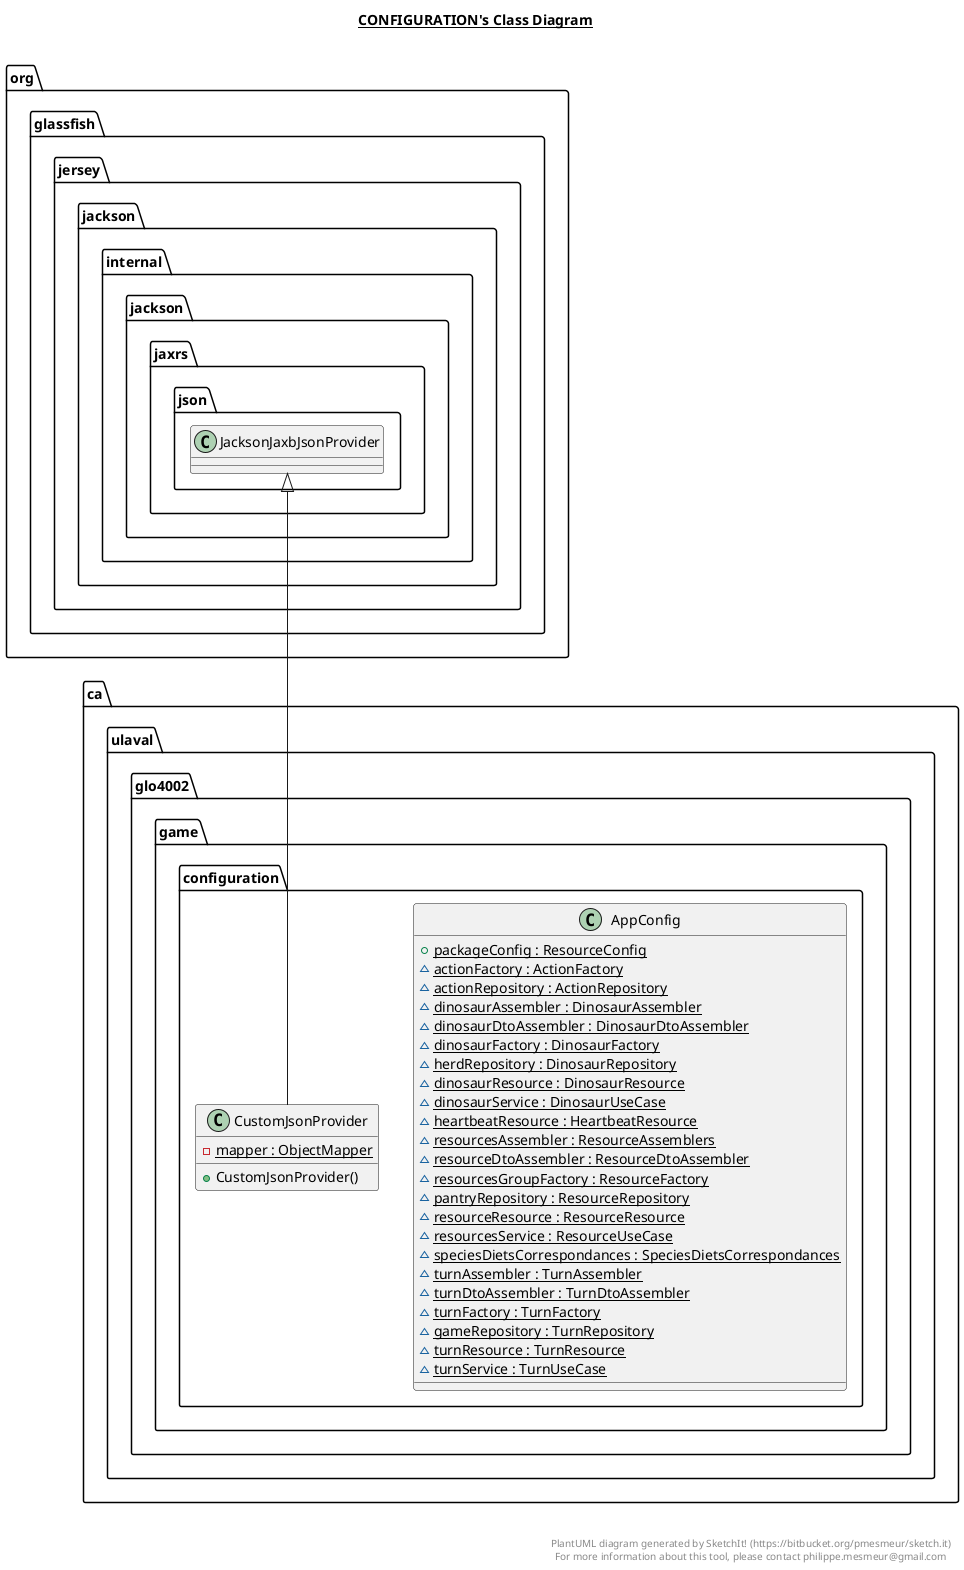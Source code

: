 @startuml

title __CONFIGURATION's Class Diagram__\n

    namespace ca.ulaval.glo4002.game {
      namespace configuration {
        class ca.ulaval.glo4002.game.configuration.AppConfig {
            {static} + packageConfig : ResourceConfig
            {static} ~ actionFactory : ActionFactory
            {static} ~ actionRepository : ActionRepository
            {static} ~ dinosaurAssembler : DinosaurAssembler
            {static} ~ dinosaurDtoAssembler : DinosaurDtoAssembler
            {static} ~ dinosaurFactory : DinosaurFactory
            {static} ~ herdRepository : DinosaurRepository
            {static} ~ dinosaurResource : DinosaurResource
            {static} ~ dinosaurService : DinosaurUseCase
            {static} ~ heartbeatResource : HeartbeatResource
            {static} ~ resourcesAssembler : ResourceAssemblers
            {static} ~ resourceDtoAssembler : ResourceDtoAssembler
            {static} ~ resourcesGroupFactory : ResourceFactory
            {static} ~ pantryRepository : ResourceRepository
            {static} ~ resourceResource : ResourceResource
            {static} ~ resourcesService : ResourceUseCase
            {static} ~ speciesDietsCorrespondances : SpeciesDietsCorrespondances
            {static} ~ turnAssembler : TurnAssembler
            {static} ~ turnDtoAssembler : TurnDtoAssembler
            {static} ~ turnFactory : TurnFactory
            {static} ~ gameRepository : TurnRepository
            {static} ~ turnResource : TurnResource
            {static} ~ turnService : TurnUseCase
        }
      }
    }
  

    namespace ca.ulaval.glo4002.game {
      namespace configuration {
        class ca.ulaval.glo4002.game.configuration.CustomJsonProvider {
            {static} - mapper : ObjectMapper
            + CustomJsonProvider()
        }
      }
    }
  

  ca.ulaval.glo4002.game.configuration.CustomJsonProvider -up-|> org.glassfish.jersey.jackson.internal.jackson.jaxrs.json.JacksonJaxbJsonProvider


right footer


PlantUML diagram generated by SketchIt! (https://bitbucket.org/pmesmeur/sketch.it)
For more information about this tool, please contact philippe.mesmeur@gmail.com
endfooter

@enduml
